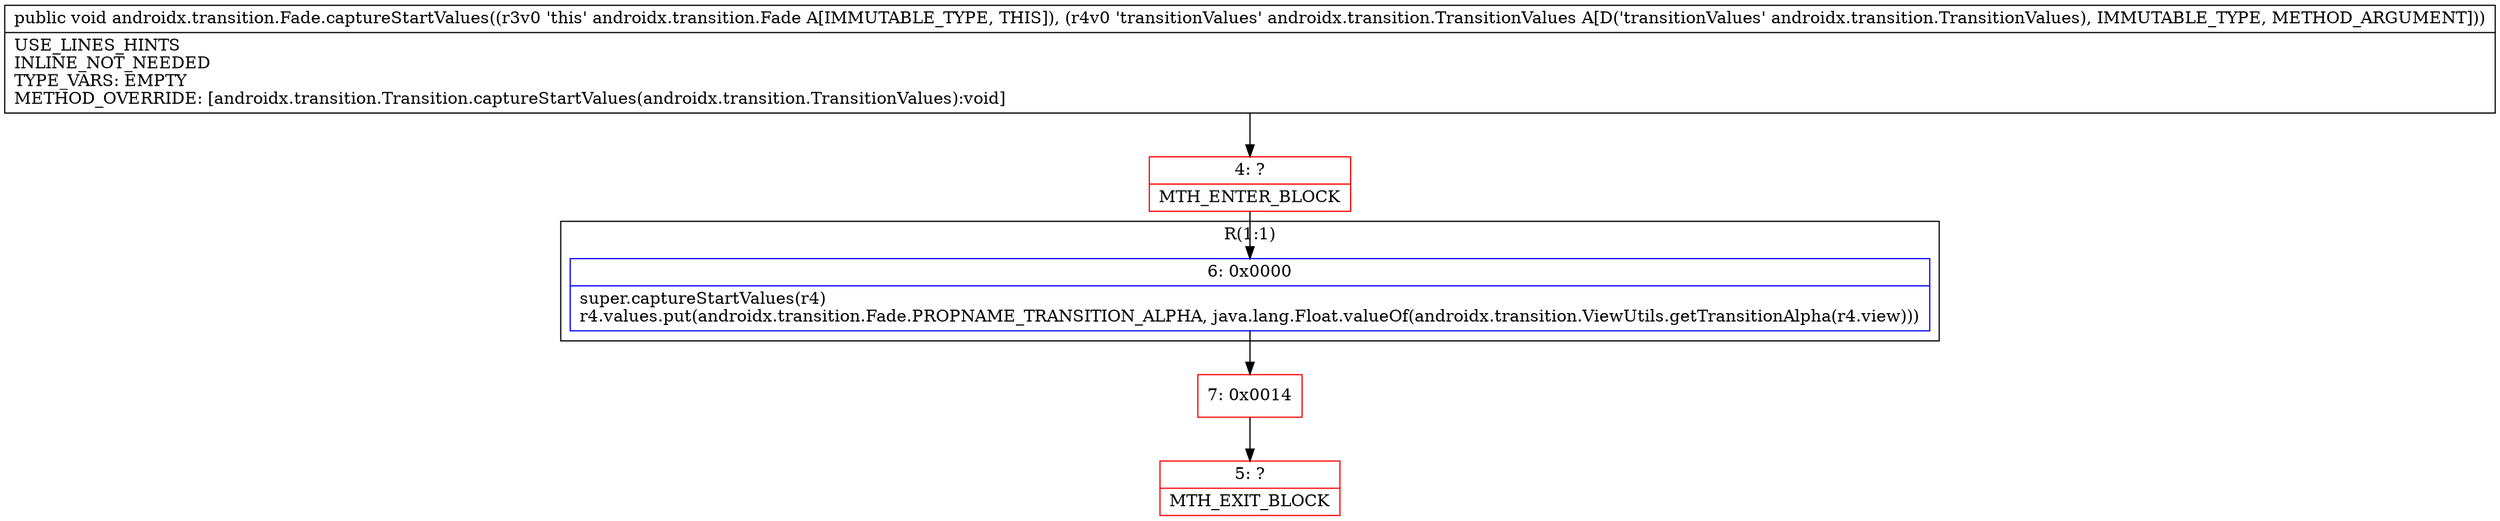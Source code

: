 digraph "CFG forandroidx.transition.Fade.captureStartValues(Landroidx\/transition\/TransitionValues;)V" {
subgraph cluster_Region_150472130 {
label = "R(1:1)";
node [shape=record,color=blue];
Node_6 [shape=record,label="{6\:\ 0x0000|super.captureStartValues(r4)\lr4.values.put(androidx.transition.Fade.PROPNAME_TRANSITION_ALPHA, java.lang.Float.valueOf(androidx.transition.ViewUtils.getTransitionAlpha(r4.view)))\l}"];
}
Node_4 [shape=record,color=red,label="{4\:\ ?|MTH_ENTER_BLOCK\l}"];
Node_7 [shape=record,color=red,label="{7\:\ 0x0014}"];
Node_5 [shape=record,color=red,label="{5\:\ ?|MTH_EXIT_BLOCK\l}"];
MethodNode[shape=record,label="{public void androidx.transition.Fade.captureStartValues((r3v0 'this' androidx.transition.Fade A[IMMUTABLE_TYPE, THIS]), (r4v0 'transitionValues' androidx.transition.TransitionValues A[D('transitionValues' androidx.transition.TransitionValues), IMMUTABLE_TYPE, METHOD_ARGUMENT]))  | USE_LINES_HINTS\lINLINE_NOT_NEEDED\lTYPE_VARS: EMPTY\lMETHOD_OVERRIDE: [androidx.transition.Transition.captureStartValues(androidx.transition.TransitionValues):void]\l}"];
MethodNode -> Node_4;Node_6 -> Node_7;
Node_4 -> Node_6;
Node_7 -> Node_5;
}

